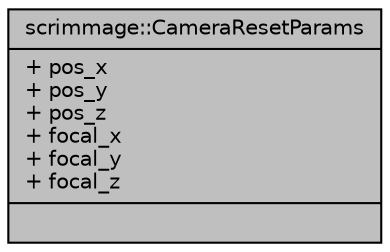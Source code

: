 digraph "scrimmage::CameraResetParams"
{
 // LATEX_PDF_SIZE
  edge [fontname="Helvetica",fontsize="10",labelfontname="Helvetica",labelfontsize="10"];
  node [fontname="Helvetica",fontsize="10",shape=record];
  Node1 [label="{scrimmage::CameraResetParams\n|+ pos_x\l+ pos_y\l+ pos_z\l+ focal_x\l+ focal_y\l+ focal_z\l|}",height=0.2,width=0.4,color="black", fillcolor="grey75", style="filled", fontcolor="black",tooltip=" "];
}
